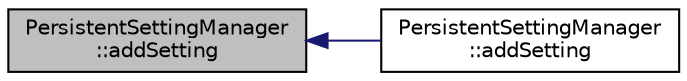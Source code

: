 digraph "PersistentSettingManager::addSetting"
{
  edge [fontname="Helvetica",fontsize="10",labelfontname="Helvetica",labelfontsize="10"];
  node [fontname="Helvetica",fontsize="10",shape=record];
  rankdir="LR";
  Node9 [label="PersistentSettingManager\l::addSetting",height=0.2,width=0.4,color="black", fillcolor="grey75", style="filled", fontcolor="black"];
  Node9 -> Node10 [dir="back",color="midnightblue",fontsize="10",style="solid",fontname="Helvetica"];
  Node10 [label="PersistentSettingManager\l::addSetting",height=0.2,width=0.4,color="black", fillcolor="white", style="filled",URL="$classPersistentSettingManager.html#a1d918d2f25b8bf4bb326a238e4698b40"];
}
